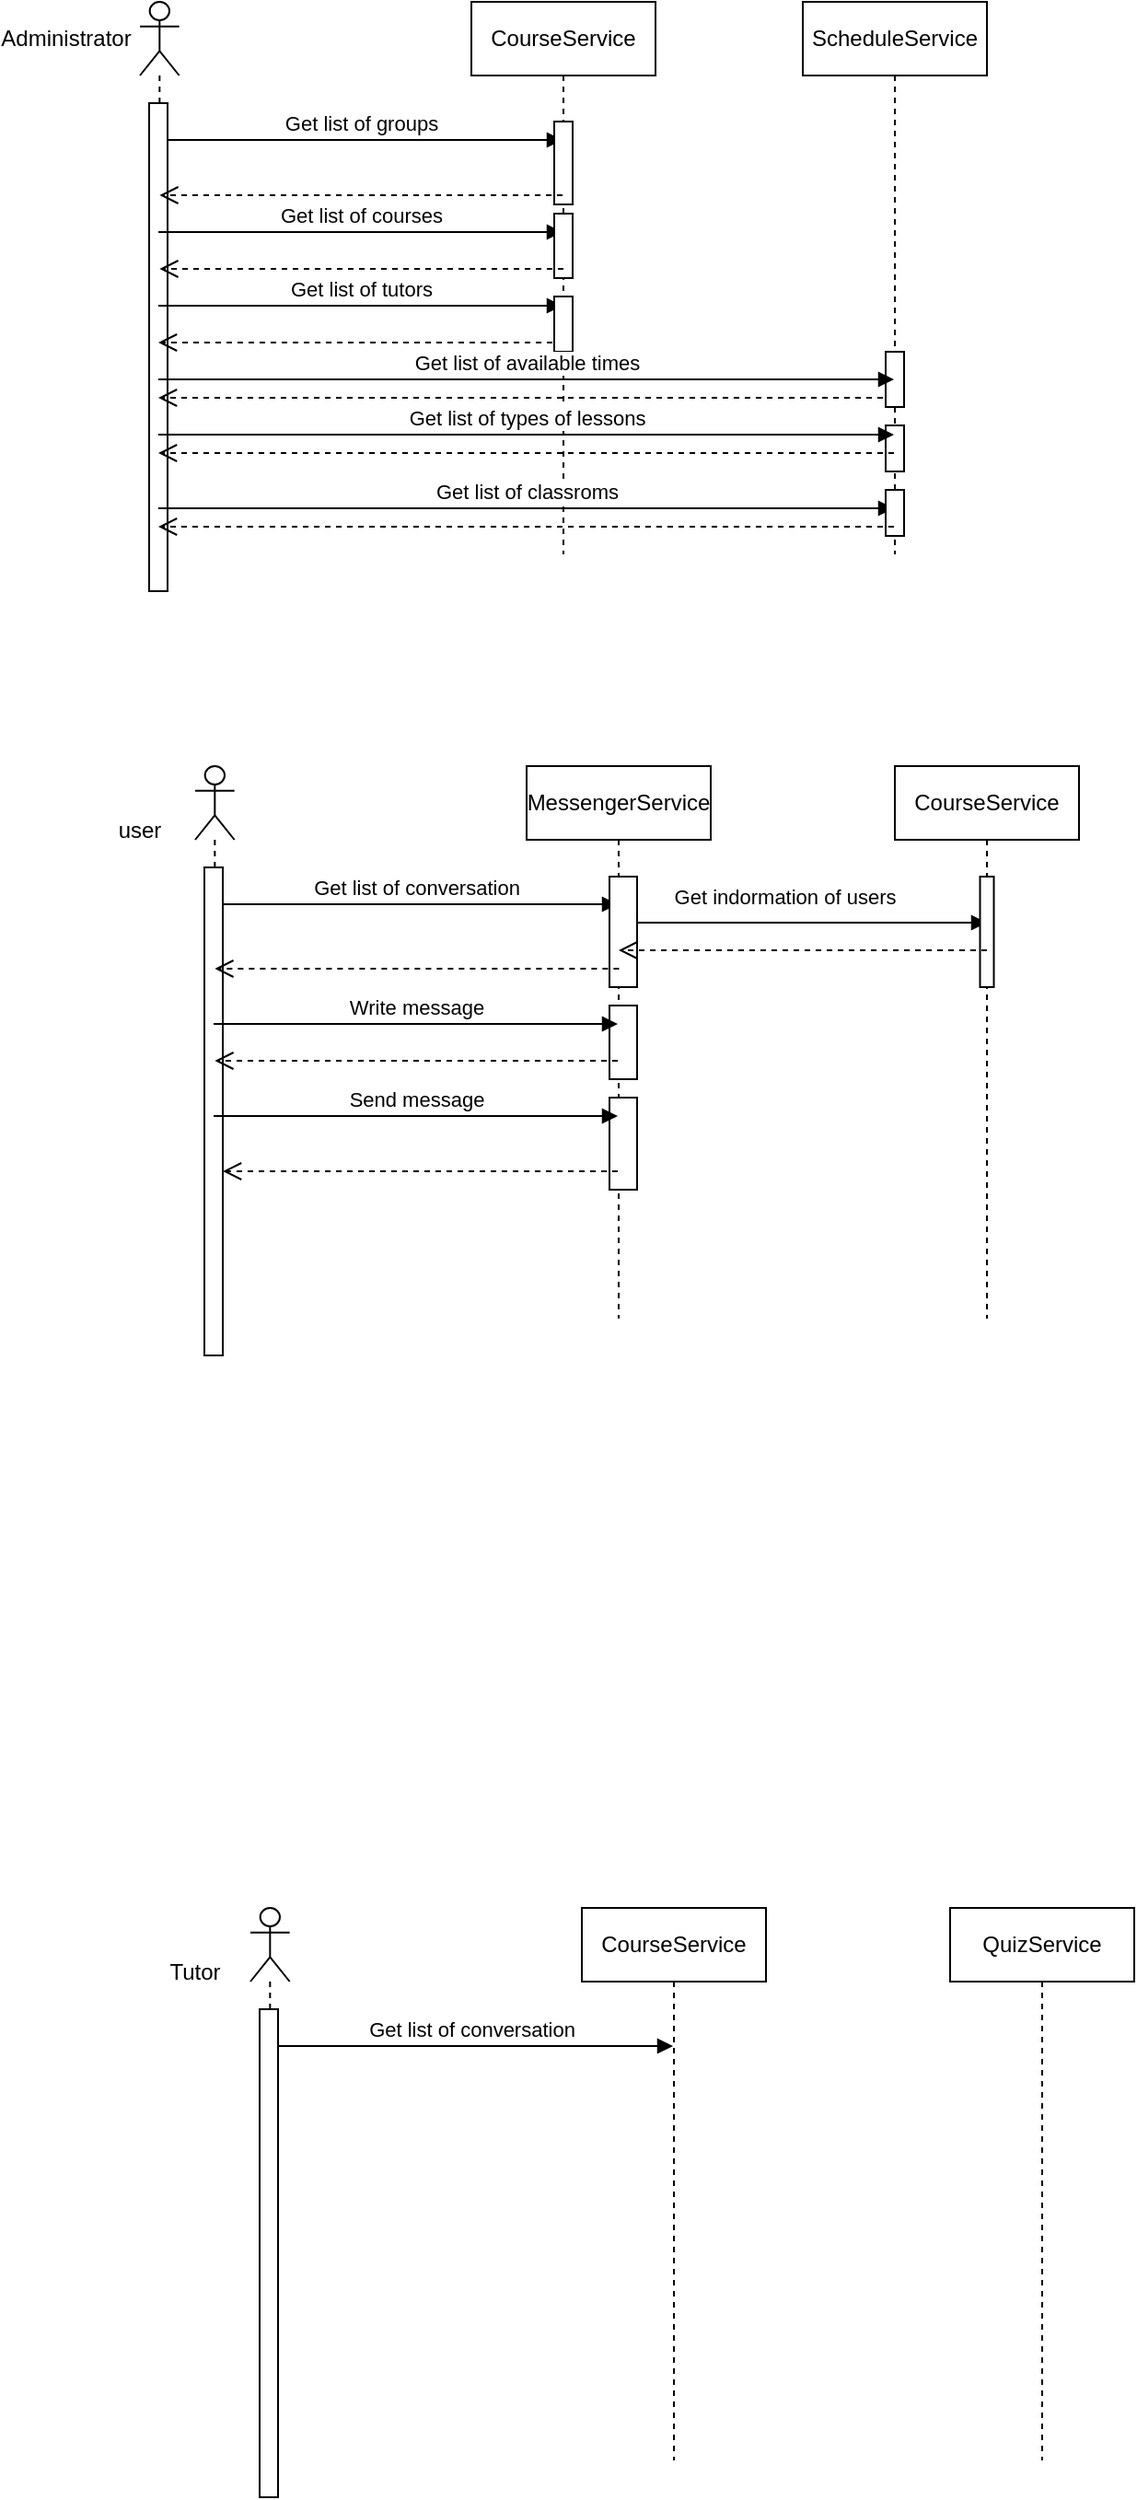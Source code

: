 <mxfile version="20.4.2" type="github">
  <diagram id="tmy6j7FnJz-yVx0Myi0w" name="Страница 1">
    <mxGraphModel dx="650" dy="402" grid="1" gridSize="10" guides="1" tooltips="1" connect="1" arrows="1" fold="1" page="1" pageScale="1" pageWidth="2339" pageHeight="3300" math="0" shadow="0">
      <root>
        <mxCell id="0" />
        <mxCell id="1" parent="0" />
        <mxCell id="WfI1W_grpqUffeqVLtax-5" value="" style="shape=umlLifeline;participant=umlActor;perimeter=lifelinePerimeter;whiteSpace=wrap;html=1;container=1;collapsible=0;recursiveResize=0;verticalAlign=top;spacingTop=36;outlineConnect=0;" vertex="1" parent="1">
          <mxGeometry x="240" y="335" width="21.33" height="320" as="geometry" />
        </mxCell>
        <mxCell id="WfI1W_grpqUffeqVLtax-8" value="Get list of groups" style="html=1;verticalAlign=bottom;endArrow=block;rounded=0;" edge="1" parent="WfI1W_grpqUffeqVLtax-5" target="WfI1W_grpqUffeqVLtax-6">
          <mxGeometry width="80" relative="1" as="geometry">
            <mxPoint x="10" y="75" as="sourcePoint" />
            <mxPoint x="90" y="75" as="targetPoint" />
          </mxGeometry>
        </mxCell>
        <mxCell id="WfI1W_grpqUffeqVLtax-21" value="" style="html=1;points=[];perimeter=orthogonalPerimeter;" vertex="1" parent="WfI1W_grpqUffeqVLtax-5">
          <mxGeometry x="5" y="55" width="10" height="265" as="geometry" />
        </mxCell>
        <mxCell id="WfI1W_grpqUffeqVLtax-6" value="CourseService" style="shape=umlLifeline;perimeter=lifelinePerimeter;whiteSpace=wrap;html=1;container=1;collapsible=0;recursiveResize=0;outlineConnect=0;" vertex="1" parent="1">
          <mxGeometry x="420" y="335" width="100" height="300" as="geometry" />
        </mxCell>
        <mxCell id="WfI1W_grpqUffeqVLtax-12" value="Get list of tutors" style="html=1;verticalAlign=bottom;endArrow=block;rounded=0;" edge="1" parent="WfI1W_grpqUffeqVLtax-6">
          <mxGeometry width="80" relative="1" as="geometry">
            <mxPoint x="-170" y="165.0" as="sourcePoint" />
            <mxPoint x="49.5" y="165.0" as="targetPoint" />
          </mxGeometry>
        </mxCell>
        <mxCell id="WfI1W_grpqUffeqVLtax-18" value="" style="html=1;verticalAlign=bottom;endArrow=open;dashed=1;endSize=8;rounded=0;" edge="1" parent="WfI1W_grpqUffeqVLtax-6" source="WfI1W_grpqUffeqVLtax-10">
          <mxGeometry relative="1" as="geometry">
            <mxPoint x="49.02" y="215.0" as="sourcePoint" />
            <mxPoint x="-170.005" y="215.0" as="targetPoint" />
            <Array as="points">
              <mxPoint x="-60.48" y="215" />
            </Array>
          </mxGeometry>
        </mxCell>
        <mxCell id="WfI1W_grpqUffeqVLtax-17" value="" style="html=1;verticalAlign=bottom;endArrow=open;dashed=1;endSize=8;rounded=0;" edge="1" parent="WfI1W_grpqUffeqVLtax-6">
          <mxGeometry relative="1" as="geometry">
            <mxPoint x="50" y="185" as="sourcePoint" />
            <mxPoint x="-170.005" y="185.0" as="targetPoint" />
            <Array as="points">
              <mxPoint x="-60.48" y="185" />
            </Array>
          </mxGeometry>
        </mxCell>
        <mxCell id="WfI1W_grpqUffeqVLtax-11" value="Get list of courses" style="html=1;verticalAlign=bottom;endArrow=block;rounded=0;" edge="1" parent="WfI1W_grpqUffeqVLtax-6">
          <mxGeometry width="80" relative="1" as="geometry">
            <mxPoint x="-170" y="125.0" as="sourcePoint" />
            <mxPoint x="49.5" y="125.0" as="targetPoint" />
          </mxGeometry>
        </mxCell>
        <mxCell id="WfI1W_grpqUffeqVLtax-22" value="" style="html=1;points=[];perimeter=orthogonalPerimeter;" vertex="1" parent="WfI1W_grpqUffeqVLtax-6">
          <mxGeometry x="45" y="65" width="10" height="45" as="geometry" />
        </mxCell>
        <mxCell id="WfI1W_grpqUffeqVLtax-23" value="" style="html=1;points=[];perimeter=orthogonalPerimeter;" vertex="1" parent="WfI1W_grpqUffeqVLtax-6">
          <mxGeometry x="45" y="115" width="10" height="35" as="geometry" />
        </mxCell>
        <mxCell id="WfI1W_grpqUffeqVLtax-24" value="" style="html=1;points=[];perimeter=orthogonalPerimeter;" vertex="1" parent="WfI1W_grpqUffeqVLtax-6">
          <mxGeometry x="45" y="160" width="10" height="30" as="geometry" />
        </mxCell>
        <mxCell id="WfI1W_grpqUffeqVLtax-15" value="Get list of classroms" style="html=1;verticalAlign=bottom;endArrow=block;rounded=0;" edge="1" parent="WfI1W_grpqUffeqVLtax-6">
          <mxGeometry width="80" relative="1" as="geometry">
            <mxPoint x="-170" y="275.0" as="sourcePoint" />
            <mxPoint x="229.5" y="275.0" as="targetPoint" />
          </mxGeometry>
        </mxCell>
        <mxCell id="WfI1W_grpqUffeqVLtax-7" value="Administrator" style="text;html=1;strokeColor=none;fillColor=none;align=center;verticalAlign=middle;whiteSpace=wrap;rounded=0;" vertex="1" parent="1">
          <mxGeometry x="170" y="340" width="60" height="30" as="geometry" />
        </mxCell>
        <mxCell id="WfI1W_grpqUffeqVLtax-9" value="" style="html=1;verticalAlign=bottom;endArrow=open;dashed=1;endSize=8;rounded=0;" edge="1" parent="1" source="WfI1W_grpqUffeqVLtax-6" target="WfI1W_grpqUffeqVLtax-5">
          <mxGeometry relative="1" as="geometry">
            <mxPoint x="370" y="440" as="sourcePoint" />
            <mxPoint x="290" y="440" as="targetPoint" />
            <Array as="points">
              <mxPoint x="360" y="440" />
            </Array>
          </mxGeometry>
        </mxCell>
        <mxCell id="WfI1W_grpqUffeqVLtax-10" value="ScheduleService" style="shape=umlLifeline;perimeter=lifelinePerimeter;whiteSpace=wrap;html=1;container=1;collapsible=0;recursiveResize=0;outlineConnect=0;" vertex="1" parent="1">
          <mxGeometry x="600" y="335" width="100" height="300" as="geometry" />
        </mxCell>
        <mxCell id="WfI1W_grpqUffeqVLtax-25" value="" style="html=1;points=[];perimeter=orthogonalPerimeter;" vertex="1" parent="WfI1W_grpqUffeqVLtax-10">
          <mxGeometry x="45" y="190" width="10" height="30" as="geometry" />
        </mxCell>
        <mxCell id="WfI1W_grpqUffeqVLtax-27" value="" style="html=1;points=[];perimeter=orthogonalPerimeter;" vertex="1" parent="WfI1W_grpqUffeqVLtax-10">
          <mxGeometry x="45" y="230" width="10" height="25" as="geometry" />
        </mxCell>
        <mxCell id="WfI1W_grpqUffeqVLtax-28" value="" style="html=1;points=[];perimeter=orthogonalPerimeter;" vertex="1" parent="WfI1W_grpqUffeqVLtax-10">
          <mxGeometry x="45" y="265" width="10" height="25" as="geometry" />
        </mxCell>
        <mxCell id="WfI1W_grpqUffeqVLtax-13" value="Get list of available times" style="html=1;verticalAlign=bottom;endArrow=block;rounded=0;" edge="1" parent="1" target="WfI1W_grpqUffeqVLtax-10">
          <mxGeometry width="80" relative="1" as="geometry">
            <mxPoint x="250" y="540.0" as="sourcePoint" />
            <mxPoint x="469.5" y="540.0" as="targetPoint" />
          </mxGeometry>
        </mxCell>
        <mxCell id="WfI1W_grpqUffeqVLtax-14" value="Get list of types of lessons" style="html=1;verticalAlign=bottom;endArrow=block;rounded=0;" edge="1" parent="1">
          <mxGeometry width="80" relative="1" as="geometry">
            <mxPoint x="250" y="570.0" as="sourcePoint" />
            <mxPoint x="649.5" y="570.0" as="targetPoint" />
          </mxGeometry>
        </mxCell>
        <mxCell id="WfI1W_grpqUffeqVLtax-16" value="" style="html=1;verticalAlign=bottom;endArrow=open;dashed=1;endSize=8;rounded=0;" edge="1" parent="1" target="WfI1W_grpqUffeqVLtax-5">
          <mxGeometry relative="1" as="geometry">
            <mxPoint x="470" y="480" as="sourcePoint" />
            <mxPoint x="249.995" y="484.66" as="targetPoint" />
            <Array as="points">
              <mxPoint x="440" y="480" />
              <mxPoint x="300" y="480" />
            </Array>
          </mxGeometry>
        </mxCell>
        <mxCell id="WfI1W_grpqUffeqVLtax-19" value="" style="html=1;verticalAlign=bottom;endArrow=open;dashed=1;endSize=8;rounded=0;" edge="1" parent="1" source="WfI1W_grpqUffeqVLtax-10">
          <mxGeometry relative="1" as="geometry">
            <mxPoint x="469.02" y="580.0" as="sourcePoint" />
            <mxPoint x="249.995" y="580.0" as="targetPoint" />
            <Array as="points">
              <mxPoint x="470" y="580" />
              <mxPoint x="359.52" y="580" />
            </Array>
          </mxGeometry>
        </mxCell>
        <mxCell id="WfI1W_grpqUffeqVLtax-20" value="" style="html=1;verticalAlign=bottom;endArrow=open;dashed=1;endSize=8;rounded=0;" edge="1" parent="1" source="WfI1W_grpqUffeqVLtax-10">
          <mxGeometry relative="1" as="geometry">
            <mxPoint x="469.02" y="620.0" as="sourcePoint" />
            <mxPoint x="249.995" y="620.0" as="targetPoint" />
            <Array as="points">
              <mxPoint x="450" y="620" />
              <mxPoint x="359.52" y="620" />
            </Array>
          </mxGeometry>
        </mxCell>
        <mxCell id="WfI1W_grpqUffeqVLtax-29" value="" style="shape=umlLifeline;participant=umlActor;perimeter=lifelinePerimeter;whiteSpace=wrap;html=1;container=1;collapsible=0;recursiveResize=0;verticalAlign=top;spacingTop=36;outlineConnect=0;" vertex="1" parent="1">
          <mxGeometry x="270" y="750" width="21.33" height="320" as="geometry" />
        </mxCell>
        <mxCell id="WfI1W_grpqUffeqVLtax-30" value="Get list of conversation" style="html=1;verticalAlign=bottom;endArrow=block;rounded=0;" edge="1" parent="WfI1W_grpqUffeqVLtax-29" target="WfI1W_grpqUffeqVLtax-32">
          <mxGeometry width="80" relative="1" as="geometry">
            <mxPoint x="10" y="75" as="sourcePoint" />
            <mxPoint x="90" y="75" as="targetPoint" />
          </mxGeometry>
        </mxCell>
        <mxCell id="WfI1W_grpqUffeqVLtax-31" value="" style="html=1;points=[];perimeter=orthogonalPerimeter;" vertex="1" parent="WfI1W_grpqUffeqVLtax-29">
          <mxGeometry x="5" y="55" width="10" height="265" as="geometry" />
        </mxCell>
        <mxCell id="WfI1W_grpqUffeqVLtax-32" value="MessengerService" style="shape=umlLifeline;perimeter=lifelinePerimeter;whiteSpace=wrap;html=1;container=1;collapsible=0;recursiveResize=0;outlineConnect=0;" vertex="1" parent="1">
          <mxGeometry x="450" y="750" width="100" height="300" as="geometry" />
        </mxCell>
        <mxCell id="WfI1W_grpqUffeqVLtax-63" value="" style="html=1;points=[];perimeter=orthogonalPerimeter;" vertex="1" parent="WfI1W_grpqUffeqVLtax-32">
          <mxGeometry x="45" y="60" width="15" height="60" as="geometry" />
        </mxCell>
        <mxCell id="WfI1W_grpqUffeqVLtax-67" value="" style="html=1;points=[];perimeter=orthogonalPerimeter;" vertex="1" parent="WfI1W_grpqUffeqVLtax-32">
          <mxGeometry x="45" y="130" width="15" height="40" as="geometry" />
        </mxCell>
        <mxCell id="WfI1W_grpqUffeqVLtax-70" value="" style="html=1;points=[];perimeter=orthogonalPerimeter;" vertex="1" parent="WfI1W_grpqUffeqVLtax-32">
          <mxGeometry x="45" y="180" width="15" height="50" as="geometry" />
        </mxCell>
        <mxCell id="WfI1W_grpqUffeqVLtax-41" value="user" style="text;html=1;strokeColor=none;fillColor=none;align=center;verticalAlign=middle;whiteSpace=wrap;rounded=0;" vertex="1" parent="1">
          <mxGeometry x="210" y="770" width="60" height="30" as="geometry" />
        </mxCell>
        <mxCell id="WfI1W_grpqUffeqVLtax-51" value="CourseService" style="shape=umlLifeline;perimeter=lifelinePerimeter;whiteSpace=wrap;html=1;container=1;collapsible=0;recursiveResize=0;outlineConnect=0;" vertex="1" parent="1">
          <mxGeometry x="650" y="750" width="100" height="300" as="geometry" />
        </mxCell>
        <mxCell id="WfI1W_grpqUffeqVLtax-56" value="Get indormation of users" style="html=1;verticalAlign=bottom;endArrow=block;rounded=0;startArrow=none;" edge="1" parent="WfI1W_grpqUffeqVLtax-51" source="WfI1W_grpqUffeqVLtax-68">
          <mxGeometry x="0.415" y="5" width="80" relative="1" as="geometry">
            <mxPoint x="-150" y="85" as="sourcePoint" />
            <mxPoint x="50" y="85" as="targetPoint" />
            <Array as="points">
              <mxPoint x="-140" y="85" />
            </Array>
            <mxPoint as="offset" />
          </mxGeometry>
        </mxCell>
        <mxCell id="WfI1W_grpqUffeqVLtax-68" value="" style="html=1;points=[];perimeter=orthogonalPerimeter;" vertex="1" parent="WfI1W_grpqUffeqVLtax-51">
          <mxGeometry x="46.25" y="60" width="7.5" height="60" as="geometry" />
        </mxCell>
        <mxCell id="WfI1W_grpqUffeqVLtax-57" value="" style="html=1;verticalAlign=bottom;endArrow=open;dashed=1;endSize=8;rounded=0;" edge="1" parent="1" target="WfI1W_grpqUffeqVLtax-32">
          <mxGeometry relative="1" as="geometry">
            <mxPoint x="700" y="850" as="sourcePoint" />
            <mxPoint x="620" y="850" as="targetPoint" />
          </mxGeometry>
        </mxCell>
        <mxCell id="WfI1W_grpqUffeqVLtax-58" value="" style="html=1;verticalAlign=bottom;endArrow=open;dashed=1;endSize=8;rounded=0;" edge="1" parent="1" target="WfI1W_grpqUffeqVLtax-29">
          <mxGeometry relative="1" as="geometry">
            <mxPoint x="500.19" y="860" as="sourcePoint" />
            <mxPoint x="300.0" y="860" as="targetPoint" />
          </mxGeometry>
        </mxCell>
        <mxCell id="WfI1W_grpqUffeqVLtax-59" value="Write message" style="html=1;verticalAlign=bottom;endArrow=block;rounded=0;" edge="1" parent="1">
          <mxGeometry width="80" relative="1" as="geometry">
            <mxPoint x="280" y="890" as="sourcePoint" />
            <mxPoint x="499.5" y="890" as="targetPoint" />
          </mxGeometry>
        </mxCell>
        <mxCell id="WfI1W_grpqUffeqVLtax-60" value="" style="html=1;verticalAlign=bottom;endArrow=open;dashed=1;endSize=8;rounded=0;" edge="1" parent="1" source="WfI1W_grpqUffeqVLtax-32" target="WfI1W_grpqUffeqVLtax-29">
          <mxGeometry relative="1" as="geometry">
            <mxPoint x="440" y="910" as="sourcePoint" />
            <mxPoint x="360" y="910" as="targetPoint" />
            <Array as="points">
              <mxPoint x="400" y="910" />
            </Array>
          </mxGeometry>
        </mxCell>
        <mxCell id="WfI1W_grpqUffeqVLtax-61" value="Send message" style="html=1;verticalAlign=bottom;endArrow=block;rounded=0;" edge="1" parent="1">
          <mxGeometry width="80" relative="1" as="geometry">
            <mxPoint x="280" y="940" as="sourcePoint" />
            <mxPoint x="499.5" y="940" as="targetPoint" />
          </mxGeometry>
        </mxCell>
        <mxCell id="WfI1W_grpqUffeqVLtax-62" value="" style="html=1;verticalAlign=bottom;endArrow=open;dashed=1;endSize=8;rounded=0;" edge="1" parent="1" source="WfI1W_grpqUffeqVLtax-32" target="WfI1W_grpqUffeqVLtax-31">
          <mxGeometry relative="1" as="geometry">
            <mxPoint x="460" y="970" as="sourcePoint" />
            <mxPoint x="380" y="970" as="targetPoint" />
            <Array as="points">
              <mxPoint x="330" y="970" />
            </Array>
          </mxGeometry>
        </mxCell>
        <mxCell id="WfI1W_grpqUffeqVLtax-88" value="" style="shape=umlLifeline;participant=umlActor;perimeter=lifelinePerimeter;whiteSpace=wrap;html=1;container=1;collapsible=0;recursiveResize=0;verticalAlign=top;spacingTop=36;outlineConnect=0;" vertex="1" parent="1">
          <mxGeometry x="300" y="1370" width="21.33" height="320" as="geometry" />
        </mxCell>
        <mxCell id="WfI1W_grpqUffeqVLtax-89" value="Get list of conversation" style="html=1;verticalAlign=bottom;endArrow=block;rounded=0;" edge="1" parent="WfI1W_grpqUffeqVLtax-88" target="WfI1W_grpqUffeqVLtax-91">
          <mxGeometry width="80" relative="1" as="geometry">
            <mxPoint x="10" y="75" as="sourcePoint" />
            <mxPoint x="90" y="75" as="targetPoint" />
          </mxGeometry>
        </mxCell>
        <mxCell id="WfI1W_grpqUffeqVLtax-90" value="" style="html=1;points=[];perimeter=orthogonalPerimeter;" vertex="1" parent="WfI1W_grpqUffeqVLtax-88">
          <mxGeometry x="5" y="55" width="10" height="265" as="geometry" />
        </mxCell>
        <mxCell id="WfI1W_grpqUffeqVLtax-91" value="CourseService" style="shape=umlLifeline;perimeter=lifelinePerimeter;whiteSpace=wrap;html=1;container=1;collapsible=0;recursiveResize=0;outlineConnect=0;" vertex="1" parent="1">
          <mxGeometry x="480" y="1370" width="100" height="300" as="geometry" />
        </mxCell>
        <mxCell id="WfI1W_grpqUffeqVLtax-95" value="Tutor" style="text;html=1;strokeColor=none;fillColor=none;align=center;verticalAlign=middle;whiteSpace=wrap;rounded=0;" vertex="1" parent="1">
          <mxGeometry x="240" y="1390" width="60" height="30" as="geometry" />
        </mxCell>
        <mxCell id="WfI1W_grpqUffeqVLtax-96" value="QuizService" style="shape=umlLifeline;perimeter=lifelinePerimeter;whiteSpace=wrap;html=1;container=1;collapsible=0;recursiveResize=0;outlineConnect=0;" vertex="1" parent="1">
          <mxGeometry x="680" y="1370" width="100" height="300" as="geometry" />
        </mxCell>
      </root>
    </mxGraphModel>
  </diagram>
</mxfile>
